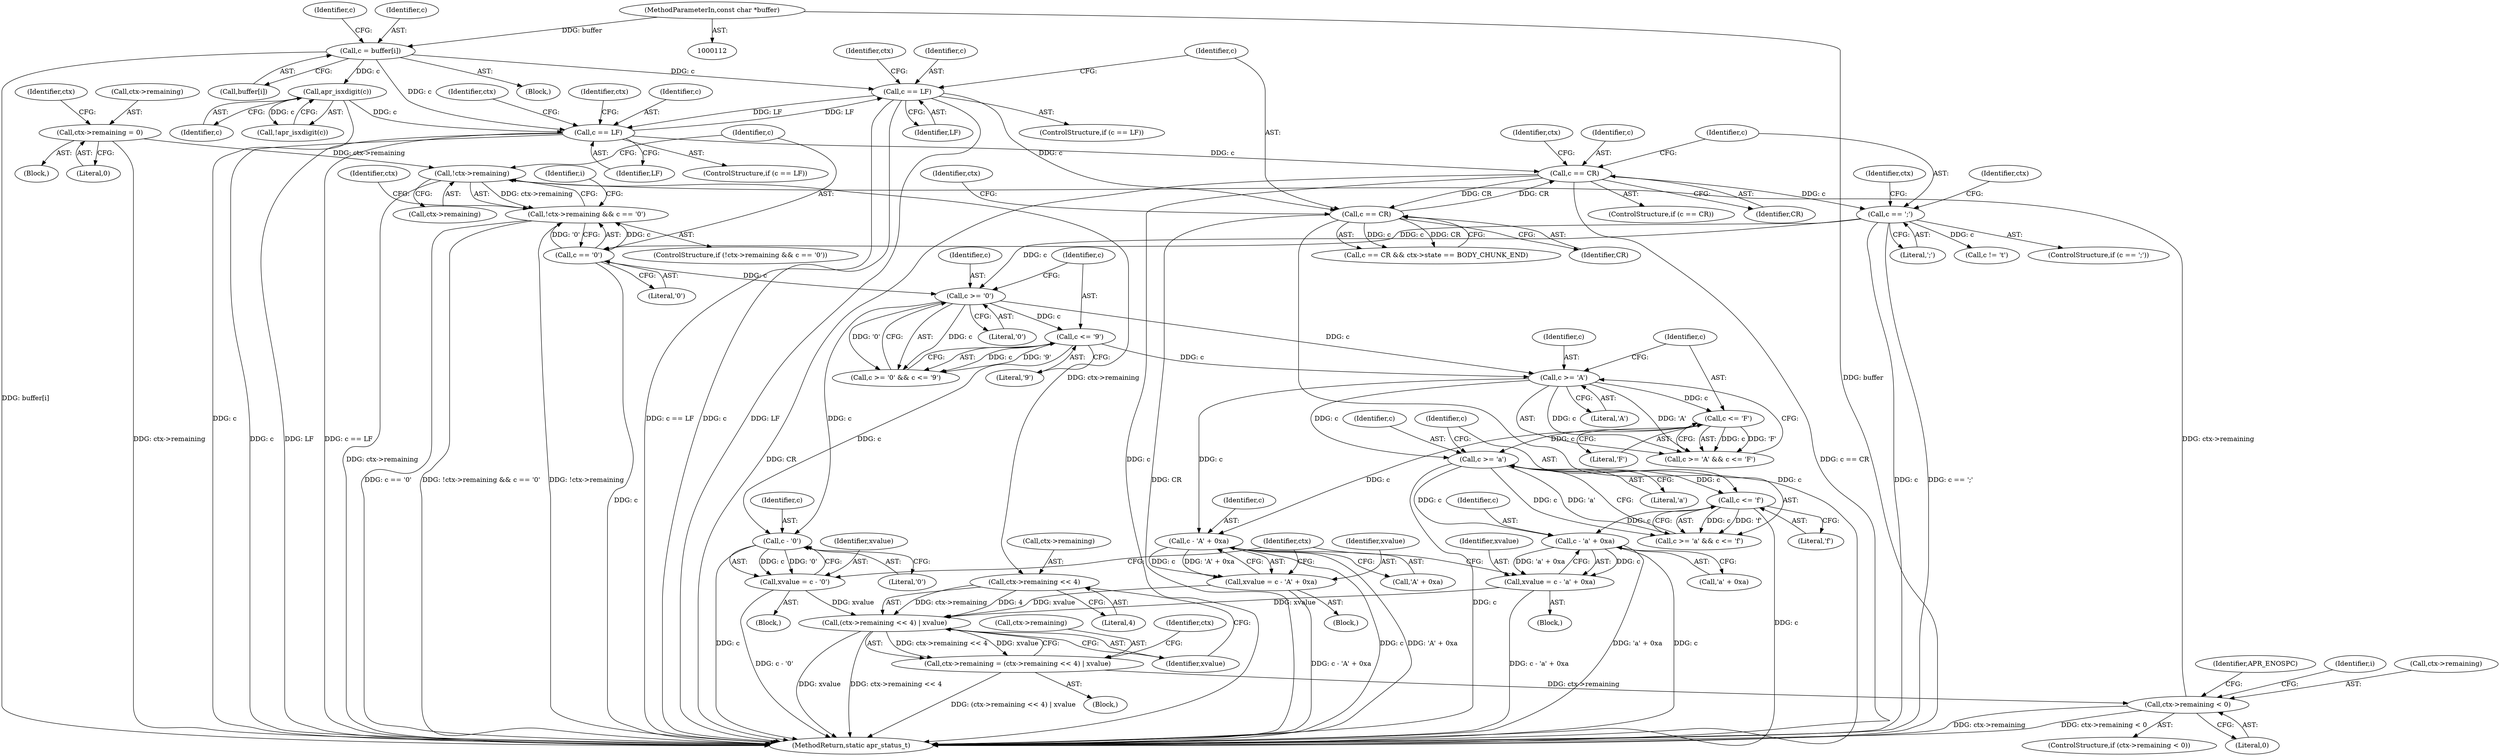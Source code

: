 digraph "0_httpd_e427c41257957b57036d5a549b260b6185d1dd73_0@API" {
"1000306" [label="(Call,!ctx->remaining)"];
"1000395" [label="(Call,ctx->remaining < 0)"];
"1000383" [label="(Call,ctx->remaining = (ctx->remaining << 4) | xvalue)"];
"1000387" [label="(Call,(ctx->remaining << 4) | xvalue)"];
"1000388" [label="(Call,ctx->remaining << 4)"];
"1000306" [label="(Call,!ctx->remaining)"];
"1000205" [label="(Call,ctx->remaining = 0)"];
"1000355" [label="(Call,xvalue = c - 'A' + 0xa)"];
"1000357" [label="(Call,c - 'A' + 0xa)"];
"1000348" [label="(Call,c >= 'A')"];
"1000333" [label="(Call,c >= '0')"];
"1000310" [label="(Call,c == '0')"];
"1000268" [label="(Call,c == ';')"];
"1000257" [label="(Call,c == CR)"];
"1000224" [label="(Call,c == LF)"];
"1000193" [label="(Call,apr_isxdigit(c))"];
"1000128" [label="(Call,c = buffer[i])"];
"1000114" [label="(MethodParameterIn,const char *buffer)"];
"1000151" [label="(Call,c == LF)"];
"1000163" [label="(Call,c == CR)"];
"1000336" [label="(Call,c <= '9')"];
"1000351" [label="(Call,c <= 'F')"];
"1000372" [label="(Call,xvalue = c - 'a' + 0xa)"];
"1000374" [label="(Call,c - 'a' + 0xa)"];
"1000368" [label="(Call,c <= 'f')"];
"1000365" [label="(Call,c >= 'a')"];
"1000340" [label="(Call,xvalue = c - '0')"];
"1000342" [label="(Call,c - '0')"];
"1000305" [label="(Call,!ctx->remaining && c == '0')"];
"1000281" [label="(Identifier,ctx)"];
"1000312" [label="(Literal,'0')"];
"1000364" [label="(Call,c >= 'a' && c <= 'f')"];
"1000192" [label="(Call,!apr_isxdigit(c))"];
"1000393" [label="(Identifier,xvalue)"];
"1000354" [label="(Block,)"];
"1000373" [label="(Identifier,xvalue)"];
"1000371" [label="(Block,)"];
"1000205" [label="(Call,ctx->remaining = 0)"];
"1000347" [label="(Call,c >= 'A' && c <= 'F')"];
"1000310" [label="(Call,c == '0')"];
"1000194" [label="(Identifier,c)"];
"1000369" [label="(Identifier,c)"];
"1000257" [label="(Call,c == CR)"];
"1000302" [label="(Block,)"];
"1000341" [label="(Identifier,xvalue)"];
"1000270" [label="(Literal,';')"];
"1000128" [label="(Call,c = buffer[i])"];
"1000350" [label="(Literal,'A')"];
"1000287" [label="(Call,c != '\t')"];
"1000311" [label="(Identifier,c)"];
"1000256" [label="(ControlStructure,if (c == CR))"];
"1000230" [label="(Identifier,ctx)"];
"1000431" [label="(MethodReturn,static apr_status_t)"];
"1000352" [label="(Identifier,c)"];
"1000356" [label="(Identifier,xvalue)"];
"1000355" [label="(Call,xvalue = c - 'A' + 0xa)"];
"1000304" [label="(ControlStructure,if (!ctx->remaining && c == '0'))"];
"1000374" [label="(Call,c - 'a' + 0xa)"];
"1000258" [label="(Identifier,c)"];
"1000368" [label="(Call,c <= 'f')"];
"1000375" [label="(Identifier,c)"];
"1000269" [label="(Identifier,c)"];
"1000263" [label="(Identifier,ctx)"];
"1000151" [label="(Call,c == LF)"];
"1000388" [label="(Call,ctx->remaining << 4)"];
"1000335" [label="(Literal,'0')"];
"1000333" [label="(Call,c >= '0')"];
"1000359" [label="(Call,'A' + 0xa)"];
"1000343" [label="(Identifier,c)"];
"1000348" [label="(Call,c >= 'A')"];
"1000384" [label="(Call,ctx->remaining)"];
"1000387" [label="(Call,(ctx->remaining << 4) | xvalue)"];
"1000397" [label="(Identifier,ctx)"];
"1000223" [label="(ControlStructure,if (c == LF))"];
"1000249" [label="(Identifier,ctx)"];
"1000274" [label="(Identifier,ctx)"];
"1000370" [label="(Literal,'f')"];
"1000162" [label="(Call,c == CR && ctx->state == BODY_CHUNK_END)"];
"1000135" [label="(Identifier,c)"];
"1000165" [label="(Identifier,CR)"];
"1000164" [label="(Identifier,c)"];
"1000395" [label="(Call,ctx->remaining < 0)"];
"1000267" [label="(ControlStructure,if (c == ';'))"];
"1000366" [label="(Identifier,c)"];
"1000163" [label="(Call,c == CR)"];
"1000394" [label="(ControlStructure,if (ctx->remaining < 0))"];
"1000342" [label="(Call,c - '0')"];
"1000399" [label="(Literal,0)"];
"1000306" [label="(Call,!ctx->remaining)"];
"1000402" [label="(Identifier,APR_ENOSPC)"];
"1000168" [label="(Identifier,ctx)"];
"1000349" [label="(Identifier,c)"];
"1000190" [label="(Block,)"];
"1000129" [label="(Identifier,c)"];
"1000353" [label="(Literal,'F')"];
"1000193" [label="(Call,apr_isxdigit(c))"];
"1000114" [label="(MethodParameterIn,const char *buffer)"];
"1000340" [label="(Call,xvalue = c - '0')"];
"1000226" [label="(Identifier,LF)"];
"1000206" [label="(Call,ctx->remaining)"];
"1000408" [label="(Identifier,i)"];
"1000396" [label="(Call,ctx->remaining)"];
"1000150" [label="(ControlStructure,if (c == LF))"];
"1000305" [label="(Call,!ctx->remaining && c == '0')"];
"1000365" [label="(Call,c >= 'a')"];
"1000319" [label="(Identifier,ctx)"];
"1000268" [label="(Call,c == ';')"];
"1000307" [label="(Call,ctx->remaining)"];
"1000357" [label="(Call,c - 'A' + 0xa)"];
"1000153" [label="(Identifier,LF)"];
"1000383" [label="(Call,ctx->remaining = (ctx->remaining << 4) | xvalue)"];
"1000209" [label="(Literal,0)"];
"1000157" [label="(Identifier,ctx)"];
"1000358" [label="(Identifier,c)"];
"1000337" [label="(Identifier,c)"];
"1000334" [label="(Identifier,c)"];
"1000385" [label="(Identifier,ctx)"];
"1000212" [label="(Identifier,ctx)"];
"1000126" [label="(Block,)"];
"1000367" [label="(Literal,'a')"];
"1000344" [label="(Literal,'0')"];
"1000315" [label="(Identifier,i)"];
"1000336" [label="(Call,c <= '9')"];
"1000152" [label="(Identifier,c)"];
"1000225" [label="(Identifier,c)"];
"1000259" [label="(Identifier,CR)"];
"1000224" [label="(Call,c == LF)"];
"1000392" [label="(Literal,4)"];
"1000332" [label="(Call,c >= '0' && c <= '9')"];
"1000339" [label="(Block,)"];
"1000130" [label="(Call,buffer[i])"];
"1000338" [label="(Literal,'9')"];
"1000372" [label="(Call,xvalue = c - 'a' + 0xa)"];
"1000389" [label="(Call,ctx->remaining)"];
"1000376" [label="(Call,'a' + 0xa)"];
"1000351" [label="(Call,c <= 'F')"];
"1000306" -> "1000305"  [label="AST: "];
"1000306" -> "1000307"  [label="CFG: "];
"1000307" -> "1000306"  [label="AST: "];
"1000311" -> "1000306"  [label="CFG: "];
"1000305" -> "1000306"  [label="CFG: "];
"1000306" -> "1000431"  [label="DDG: ctx->remaining"];
"1000306" -> "1000305"  [label="DDG: ctx->remaining"];
"1000395" -> "1000306"  [label="DDG: ctx->remaining"];
"1000205" -> "1000306"  [label="DDG: ctx->remaining"];
"1000306" -> "1000388"  [label="DDG: ctx->remaining"];
"1000395" -> "1000394"  [label="AST: "];
"1000395" -> "1000399"  [label="CFG: "];
"1000396" -> "1000395"  [label="AST: "];
"1000399" -> "1000395"  [label="AST: "];
"1000402" -> "1000395"  [label="CFG: "];
"1000408" -> "1000395"  [label="CFG: "];
"1000395" -> "1000431"  [label="DDG: ctx->remaining"];
"1000395" -> "1000431"  [label="DDG: ctx->remaining < 0"];
"1000383" -> "1000395"  [label="DDG: ctx->remaining"];
"1000383" -> "1000302"  [label="AST: "];
"1000383" -> "1000387"  [label="CFG: "];
"1000384" -> "1000383"  [label="AST: "];
"1000387" -> "1000383"  [label="AST: "];
"1000397" -> "1000383"  [label="CFG: "];
"1000383" -> "1000431"  [label="DDG: (ctx->remaining << 4) | xvalue"];
"1000387" -> "1000383"  [label="DDG: ctx->remaining << 4"];
"1000387" -> "1000383"  [label="DDG: xvalue"];
"1000387" -> "1000393"  [label="CFG: "];
"1000388" -> "1000387"  [label="AST: "];
"1000393" -> "1000387"  [label="AST: "];
"1000387" -> "1000431"  [label="DDG: xvalue"];
"1000387" -> "1000431"  [label="DDG: ctx->remaining << 4"];
"1000388" -> "1000387"  [label="DDG: ctx->remaining"];
"1000388" -> "1000387"  [label="DDG: 4"];
"1000355" -> "1000387"  [label="DDG: xvalue"];
"1000372" -> "1000387"  [label="DDG: xvalue"];
"1000340" -> "1000387"  [label="DDG: xvalue"];
"1000388" -> "1000392"  [label="CFG: "];
"1000389" -> "1000388"  [label="AST: "];
"1000392" -> "1000388"  [label="AST: "];
"1000393" -> "1000388"  [label="CFG: "];
"1000205" -> "1000190"  [label="AST: "];
"1000205" -> "1000209"  [label="CFG: "];
"1000206" -> "1000205"  [label="AST: "];
"1000209" -> "1000205"  [label="AST: "];
"1000212" -> "1000205"  [label="CFG: "];
"1000205" -> "1000431"  [label="DDG: ctx->remaining"];
"1000355" -> "1000354"  [label="AST: "];
"1000355" -> "1000357"  [label="CFG: "];
"1000356" -> "1000355"  [label="AST: "];
"1000357" -> "1000355"  [label="AST: "];
"1000385" -> "1000355"  [label="CFG: "];
"1000355" -> "1000431"  [label="DDG: c - 'A' + 0xa"];
"1000357" -> "1000355"  [label="DDG: c"];
"1000357" -> "1000355"  [label="DDG: 'A' + 0xa"];
"1000357" -> "1000359"  [label="CFG: "];
"1000358" -> "1000357"  [label="AST: "];
"1000359" -> "1000357"  [label="AST: "];
"1000357" -> "1000431"  [label="DDG: c"];
"1000357" -> "1000431"  [label="DDG: 'A' + 0xa"];
"1000348" -> "1000357"  [label="DDG: c"];
"1000351" -> "1000357"  [label="DDG: c"];
"1000348" -> "1000347"  [label="AST: "];
"1000348" -> "1000350"  [label="CFG: "];
"1000349" -> "1000348"  [label="AST: "];
"1000350" -> "1000348"  [label="AST: "];
"1000352" -> "1000348"  [label="CFG: "];
"1000347" -> "1000348"  [label="CFG: "];
"1000348" -> "1000347"  [label="DDG: c"];
"1000348" -> "1000347"  [label="DDG: 'A'"];
"1000333" -> "1000348"  [label="DDG: c"];
"1000336" -> "1000348"  [label="DDG: c"];
"1000348" -> "1000351"  [label="DDG: c"];
"1000348" -> "1000365"  [label="DDG: c"];
"1000333" -> "1000332"  [label="AST: "];
"1000333" -> "1000335"  [label="CFG: "];
"1000334" -> "1000333"  [label="AST: "];
"1000335" -> "1000333"  [label="AST: "];
"1000337" -> "1000333"  [label="CFG: "];
"1000332" -> "1000333"  [label="CFG: "];
"1000333" -> "1000332"  [label="DDG: c"];
"1000333" -> "1000332"  [label="DDG: '0'"];
"1000310" -> "1000333"  [label="DDG: c"];
"1000268" -> "1000333"  [label="DDG: c"];
"1000333" -> "1000336"  [label="DDG: c"];
"1000333" -> "1000342"  [label="DDG: c"];
"1000310" -> "1000305"  [label="AST: "];
"1000310" -> "1000312"  [label="CFG: "];
"1000311" -> "1000310"  [label="AST: "];
"1000312" -> "1000310"  [label="AST: "];
"1000305" -> "1000310"  [label="CFG: "];
"1000310" -> "1000431"  [label="DDG: c"];
"1000310" -> "1000305"  [label="DDG: c"];
"1000310" -> "1000305"  [label="DDG: '0'"];
"1000268" -> "1000310"  [label="DDG: c"];
"1000268" -> "1000267"  [label="AST: "];
"1000268" -> "1000270"  [label="CFG: "];
"1000269" -> "1000268"  [label="AST: "];
"1000270" -> "1000268"  [label="AST: "];
"1000274" -> "1000268"  [label="CFG: "];
"1000281" -> "1000268"  [label="CFG: "];
"1000268" -> "1000431"  [label="DDG: c"];
"1000268" -> "1000431"  [label="DDG: c == ';'"];
"1000257" -> "1000268"  [label="DDG: c"];
"1000268" -> "1000287"  [label="DDG: c"];
"1000257" -> "1000256"  [label="AST: "];
"1000257" -> "1000259"  [label="CFG: "];
"1000258" -> "1000257"  [label="AST: "];
"1000259" -> "1000257"  [label="AST: "];
"1000263" -> "1000257"  [label="CFG: "];
"1000269" -> "1000257"  [label="CFG: "];
"1000257" -> "1000431"  [label="DDG: CR"];
"1000257" -> "1000431"  [label="DDG: c"];
"1000257" -> "1000431"  [label="DDG: c == CR"];
"1000257" -> "1000163"  [label="DDG: CR"];
"1000224" -> "1000257"  [label="DDG: c"];
"1000163" -> "1000257"  [label="DDG: CR"];
"1000224" -> "1000223"  [label="AST: "];
"1000224" -> "1000226"  [label="CFG: "];
"1000225" -> "1000224"  [label="AST: "];
"1000226" -> "1000224"  [label="AST: "];
"1000230" -> "1000224"  [label="CFG: "];
"1000249" -> "1000224"  [label="CFG: "];
"1000224" -> "1000431"  [label="DDG: c"];
"1000224" -> "1000431"  [label="DDG: LF"];
"1000224" -> "1000431"  [label="DDG: c == LF"];
"1000224" -> "1000151"  [label="DDG: LF"];
"1000193" -> "1000224"  [label="DDG: c"];
"1000128" -> "1000224"  [label="DDG: c"];
"1000151" -> "1000224"  [label="DDG: LF"];
"1000193" -> "1000192"  [label="AST: "];
"1000193" -> "1000194"  [label="CFG: "];
"1000194" -> "1000193"  [label="AST: "];
"1000192" -> "1000193"  [label="CFG: "];
"1000193" -> "1000431"  [label="DDG: c"];
"1000193" -> "1000192"  [label="DDG: c"];
"1000128" -> "1000193"  [label="DDG: c"];
"1000128" -> "1000126"  [label="AST: "];
"1000128" -> "1000130"  [label="CFG: "];
"1000129" -> "1000128"  [label="AST: "];
"1000130" -> "1000128"  [label="AST: "];
"1000135" -> "1000128"  [label="CFG: "];
"1000128" -> "1000431"  [label="DDG: buffer[i]"];
"1000114" -> "1000128"  [label="DDG: buffer"];
"1000128" -> "1000151"  [label="DDG: c"];
"1000114" -> "1000112"  [label="AST: "];
"1000114" -> "1000431"  [label="DDG: buffer"];
"1000151" -> "1000150"  [label="AST: "];
"1000151" -> "1000153"  [label="CFG: "];
"1000152" -> "1000151"  [label="AST: "];
"1000153" -> "1000151"  [label="AST: "];
"1000157" -> "1000151"  [label="CFG: "];
"1000164" -> "1000151"  [label="CFG: "];
"1000151" -> "1000431"  [label="DDG: c == LF"];
"1000151" -> "1000431"  [label="DDG: c"];
"1000151" -> "1000431"  [label="DDG: LF"];
"1000151" -> "1000163"  [label="DDG: c"];
"1000163" -> "1000162"  [label="AST: "];
"1000163" -> "1000165"  [label="CFG: "];
"1000164" -> "1000163"  [label="AST: "];
"1000165" -> "1000163"  [label="AST: "];
"1000168" -> "1000163"  [label="CFG: "];
"1000162" -> "1000163"  [label="CFG: "];
"1000163" -> "1000431"  [label="DDG: c"];
"1000163" -> "1000431"  [label="DDG: CR"];
"1000163" -> "1000162"  [label="DDG: c"];
"1000163" -> "1000162"  [label="DDG: CR"];
"1000336" -> "1000332"  [label="AST: "];
"1000336" -> "1000338"  [label="CFG: "];
"1000337" -> "1000336"  [label="AST: "];
"1000338" -> "1000336"  [label="AST: "];
"1000332" -> "1000336"  [label="CFG: "];
"1000336" -> "1000332"  [label="DDG: c"];
"1000336" -> "1000332"  [label="DDG: '9'"];
"1000336" -> "1000342"  [label="DDG: c"];
"1000351" -> "1000347"  [label="AST: "];
"1000351" -> "1000353"  [label="CFG: "];
"1000352" -> "1000351"  [label="AST: "];
"1000353" -> "1000351"  [label="AST: "];
"1000347" -> "1000351"  [label="CFG: "];
"1000351" -> "1000347"  [label="DDG: c"];
"1000351" -> "1000347"  [label="DDG: 'F'"];
"1000351" -> "1000365"  [label="DDG: c"];
"1000372" -> "1000371"  [label="AST: "];
"1000372" -> "1000374"  [label="CFG: "];
"1000373" -> "1000372"  [label="AST: "];
"1000374" -> "1000372"  [label="AST: "];
"1000385" -> "1000372"  [label="CFG: "];
"1000372" -> "1000431"  [label="DDG: c - 'a' + 0xa"];
"1000374" -> "1000372"  [label="DDG: c"];
"1000374" -> "1000372"  [label="DDG: 'a' + 0xa"];
"1000374" -> "1000376"  [label="CFG: "];
"1000375" -> "1000374"  [label="AST: "];
"1000376" -> "1000374"  [label="AST: "];
"1000374" -> "1000431"  [label="DDG: 'a' + 0xa"];
"1000374" -> "1000431"  [label="DDG: c"];
"1000368" -> "1000374"  [label="DDG: c"];
"1000365" -> "1000374"  [label="DDG: c"];
"1000368" -> "1000364"  [label="AST: "];
"1000368" -> "1000370"  [label="CFG: "];
"1000369" -> "1000368"  [label="AST: "];
"1000370" -> "1000368"  [label="AST: "];
"1000364" -> "1000368"  [label="CFG: "];
"1000368" -> "1000431"  [label="DDG: c"];
"1000368" -> "1000364"  [label="DDG: c"];
"1000368" -> "1000364"  [label="DDG: 'f'"];
"1000365" -> "1000368"  [label="DDG: c"];
"1000365" -> "1000364"  [label="AST: "];
"1000365" -> "1000367"  [label="CFG: "];
"1000366" -> "1000365"  [label="AST: "];
"1000367" -> "1000365"  [label="AST: "];
"1000369" -> "1000365"  [label="CFG: "];
"1000364" -> "1000365"  [label="CFG: "];
"1000365" -> "1000431"  [label="DDG: c"];
"1000365" -> "1000364"  [label="DDG: c"];
"1000365" -> "1000364"  [label="DDG: 'a'"];
"1000340" -> "1000339"  [label="AST: "];
"1000340" -> "1000342"  [label="CFG: "];
"1000341" -> "1000340"  [label="AST: "];
"1000342" -> "1000340"  [label="AST: "];
"1000385" -> "1000340"  [label="CFG: "];
"1000340" -> "1000431"  [label="DDG: c - '0'"];
"1000342" -> "1000340"  [label="DDG: c"];
"1000342" -> "1000340"  [label="DDG: '0'"];
"1000342" -> "1000344"  [label="CFG: "];
"1000343" -> "1000342"  [label="AST: "];
"1000344" -> "1000342"  [label="AST: "];
"1000342" -> "1000431"  [label="DDG: c"];
"1000305" -> "1000304"  [label="AST: "];
"1000315" -> "1000305"  [label="CFG: "];
"1000319" -> "1000305"  [label="CFG: "];
"1000305" -> "1000431"  [label="DDG: c == '0'"];
"1000305" -> "1000431"  [label="DDG: !ctx->remaining && c == '0'"];
"1000305" -> "1000431"  [label="DDG: !ctx->remaining"];
}
